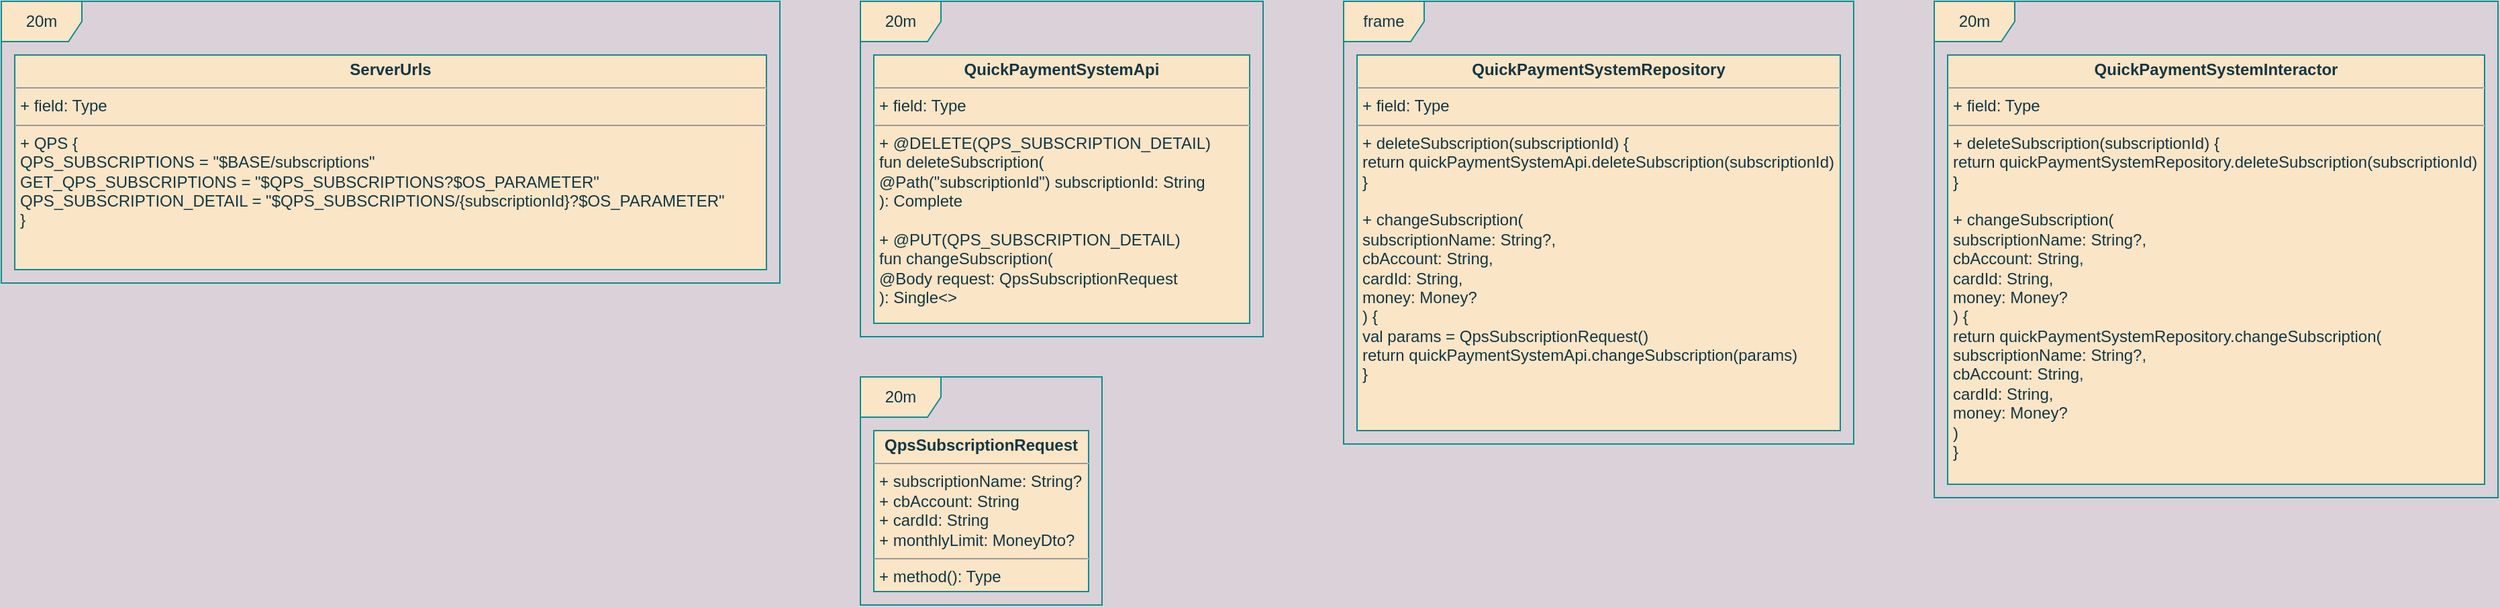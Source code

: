 <mxfile version="20.0.3" type="github">
  <diagram id="Kl0iC6LbM6pLVu8i3kYD" name="Page-1">
    <mxGraphModel dx="676" dy="429" grid="1" gridSize="10" guides="1" tooltips="1" connect="1" arrows="1" fold="1" page="1" pageScale="1" pageWidth="827" pageHeight="1169" background="#DAD2D8" math="0" shadow="0">
      <root>
        <mxCell id="0" />
        <mxCell id="1" parent="0" />
        <mxCell id="f4UaNG6wr5DCocDjTxQN-1" value="&lt;p style=&quot;margin:0px;margin-top:4px;text-align:center;&quot;&gt;&lt;b&gt;ServerUrls&lt;/b&gt;&lt;/p&gt;&lt;hr size=&quot;1&quot;&gt;&lt;p style=&quot;margin:0px;margin-left:4px;&quot;&gt;+ field: Type&lt;/p&gt;&lt;hr size=&quot;1&quot;&gt;&lt;p style=&quot;margin:0px;margin-left:4px;&quot;&gt;+ QPS {&lt;/p&gt;&lt;p style=&quot;margin:0px;margin-left:4px;&quot;&gt;QPS_SUBSCRIPTIONS = &quot;$BASE/subscriptions&quot;&lt;/p&gt;&lt;p style=&quot;margin:0px;margin-left:4px;&quot;&gt;GET_QPS_SUBSCRIPTIONS = &quot;$QPS_SUBSCRIPTIONS?$OS_PARAMETER&quot;&lt;/p&gt;&lt;p style=&quot;margin:0px;margin-left:4px;&quot;&gt;QPS_SUBSCRIPTION_DETAIL = &quot;$QPS_SUBSCRIPTIONS/{subscriptionId}?$OS_PARAMETER&quot;&lt;/p&gt;&lt;p style=&quot;margin:0px;margin-left:4px;&quot;&gt;}&lt;br&gt;&lt;/p&gt;" style="verticalAlign=top;align=left;overflow=fill;fontSize=12;fontFamily=Helvetica;html=1;rounded=0;sketch=0;fontColor=#143642;strokeColor=#0F8B8D;fillColor=#FAE5C7;" vertex="1" parent="1">
          <mxGeometry x="120" y="120" width="560" height="160" as="geometry" />
        </mxCell>
        <mxCell id="f4UaNG6wr5DCocDjTxQN-2" value="&lt;p style=&quot;margin:0px;margin-top:4px;text-align:center;&quot;&gt;&lt;b&gt;QuickPaymentSystemApi&lt;/b&gt;&lt;/p&gt;&lt;hr size=&quot;1&quot;&gt;&lt;p style=&quot;margin:0px;margin-left:4px;&quot;&gt;+ field: Type&lt;/p&gt;&lt;hr size=&quot;1&quot;&gt;&lt;p style=&quot;margin:0px;margin-left:4px;&quot;&gt;+ @DELETE(QPS_SUBSCRIPTION_DETAIL)&lt;/p&gt;&lt;p style=&quot;margin:0px;margin-left:4px;&quot;&gt;fun deleteSubscription(&lt;/p&gt;&lt;p style=&quot;margin:0px;margin-left:4px;&quot;&gt;@Path(&quot;subscriptionId&quot;) subscriptionId: String&lt;br&gt;&lt;/p&gt;&lt;p style=&quot;margin:0px;margin-left:4px;&quot;&gt;): Complete&lt;/p&gt;&lt;p style=&quot;margin:0px;margin-left:4px;&quot;&gt;&lt;br&gt;&lt;/p&gt;&lt;p style=&quot;margin:0px;margin-left:4px;&quot;&gt;+ @PUT(QPS_SUBSCRIPTION_DETAIL)&lt;/p&gt;&lt;p style=&quot;margin:0px;margin-left:4px;&quot;&gt;fun changeSubscription(&lt;br&gt;@Body request: QpsSubscriptionRequest&lt;br&gt;): Single&amp;lt;&amp;gt;&lt;br&gt;&lt;/p&gt;" style="verticalAlign=top;align=left;overflow=fill;fontSize=12;fontFamily=Helvetica;html=1;rounded=0;sketch=0;fontColor=#143642;strokeColor=#0F8B8D;fillColor=#FAE5C7;" vertex="1" parent="1">
          <mxGeometry x="760" y="120" width="280" height="200" as="geometry" />
        </mxCell>
        <mxCell id="f4UaNG6wr5DCocDjTxQN-3" value="&lt;p style=&quot;margin:0px;margin-top:4px;text-align:center;&quot;&gt;&lt;b&gt;QpsSubscriptionRequest&lt;/b&gt;&lt;/p&gt;&lt;hr size=&quot;1&quot;&gt;&lt;p style=&quot;margin:0px;margin-left:4px;&quot;&gt;+ subscriptionName: String?&lt;/p&gt;&lt;p style=&quot;margin:0px;margin-left:4px;&quot;&gt;+ cbAccount: String&lt;/p&gt;&lt;p style=&quot;margin:0px;margin-left:4px;&quot;&gt;+ cardId: String&lt;/p&gt;&lt;p style=&quot;margin:0px;margin-left:4px;&quot;&gt;+ monthlyLimit: MoneyDto?&lt;br&gt;&lt;/p&gt;&lt;hr size=&quot;1&quot;&gt;&lt;p style=&quot;margin:0px;margin-left:4px;&quot;&gt;+ method(): Type&lt;/p&gt;" style="verticalAlign=top;align=left;overflow=fill;fontSize=12;fontFamily=Helvetica;html=1;rounded=0;sketch=0;fontColor=#143642;strokeColor=#0F8B8D;fillColor=#FAE5C7;" vertex="1" parent="1">
          <mxGeometry x="760" y="400" width="160" height="120" as="geometry" />
        </mxCell>
        <mxCell id="f4UaNG6wr5DCocDjTxQN-4" value="&lt;p style=&quot;margin:0px;margin-top:4px;text-align:center;&quot;&gt;&lt;b&gt;QuickPaymentSystemRepository&lt;/b&gt;&lt;/p&gt;&lt;hr size=&quot;1&quot;&gt;&lt;p style=&quot;margin:0px;margin-left:4px;&quot;&gt;+ field: Type&lt;/p&gt;&lt;hr size=&quot;1&quot;&gt;&lt;p style=&quot;margin:0px;margin-left:4px;&quot;&gt;+ deleteSubscription(subscriptionId) {&lt;/p&gt;&lt;p style=&quot;margin:0px;margin-left:4px;&quot;&gt;return quickPaymentSystemApi.deleteSubscription(subscriptionId)&lt;br&gt;&lt;/p&gt;&lt;p style=&quot;margin:0px;margin-left:4px;&quot;&gt;}&lt;br&gt;&lt;/p&gt;&lt;p style=&quot;margin:0px;margin-left:4px;&quot;&gt;&lt;br&gt;&lt;/p&gt;&lt;p style=&quot;margin:0px;margin-left:4px;&quot;&gt;+ changeSubscription(&lt;/p&gt;&lt;p style=&quot;margin:0px;margin-left:4px;&quot;&gt;subscriptionName: String?,&lt;/p&gt;&lt;p style=&quot;margin:0px;margin-left:4px;&quot;&gt;cbAccount: String,&lt;/p&gt;&lt;p style=&quot;margin:0px;margin-left:4px;&quot;&gt;cardId: String,&lt;/p&gt;&lt;p style=&quot;margin:0px;margin-left:4px;&quot;&gt;money: Money?&lt;br&gt;&lt;/p&gt;&lt;p style=&quot;margin:0px;margin-left:4px;&quot;&gt;) {&lt;/p&gt;&lt;p style=&quot;margin:0px;margin-left:4px;&quot;&gt;val params = QpsSubscriptionRequest()&lt;/p&gt;&lt;p style=&quot;margin:0px;margin-left:4px;&quot;&gt;return quickPaymentSystemApi.changeSubscription(params)&lt;br&gt;&lt;/p&gt;&lt;p style=&quot;margin:0px;margin-left:4px;&quot;&gt;}&lt;br&gt;&lt;/p&gt;" style="verticalAlign=top;align=left;overflow=fill;fontSize=12;fontFamily=Helvetica;html=1;rounded=0;sketch=0;fontColor=#143642;strokeColor=#0F8B8D;fillColor=#FAE5C7;" vertex="1" parent="1">
          <mxGeometry x="1120" y="120" width="360" height="280" as="geometry" />
        </mxCell>
        <mxCell id="f4UaNG6wr5DCocDjTxQN-5" value="&lt;p style=&quot;margin:0px;margin-top:4px;text-align:center;&quot;&gt;&lt;b&gt;QuickPaymentSystemInteractor&lt;/b&gt;&lt;/p&gt;&lt;hr size=&quot;1&quot;&gt;&lt;p style=&quot;margin:0px;margin-left:4px;&quot;&gt;+ field: Type&lt;/p&gt;&lt;hr size=&quot;1&quot;&gt;&lt;p style=&quot;margin:0px;margin-left:4px;&quot;&gt;+ deleteSubscription(subscriptionId) {&lt;/p&gt;&lt;p style=&quot;margin:0px;margin-left:4px;&quot;&gt;return quickPaymentSystemRepository.deleteSubscription(subscriptionId)&lt;br&gt;&lt;/p&gt;&lt;p style=&quot;margin:0px;margin-left:4px;&quot;&gt;}&lt;br&gt;&lt;/p&gt;&lt;p style=&quot;margin:0px;margin-left:4px;&quot;&gt;&lt;br&gt;&lt;/p&gt;&lt;p style=&quot;margin:0px;margin-left:4px;&quot;&gt;+ changeSubscription(&lt;/p&gt;&lt;p style=&quot;margin:0px;margin-left:4px;&quot;&gt;subscriptionName: String?,&lt;/p&gt;&lt;p style=&quot;margin:0px;margin-left:4px;&quot;&gt;cbAccount: String,&lt;/p&gt;&lt;p style=&quot;margin:0px;margin-left:4px;&quot;&gt;cardId: String,&lt;/p&gt;&lt;p style=&quot;margin:0px;margin-left:4px;&quot;&gt;money: Money?&lt;br&gt;&lt;/p&gt;&lt;p style=&quot;margin:0px;margin-left:4px;&quot;&gt;) {&lt;/p&gt;&lt;p style=&quot;margin:0px;margin-left:4px;&quot;&gt;return quickPaymentSystemRepository.changeSubscription(&lt;/p&gt;&lt;p style=&quot;margin:0px;margin-left:4px;&quot;&gt;subscriptionName: String?,&lt;br&gt;cbAccount: String,&lt;br&gt;cardId: String,&lt;br&gt;money: Money?&lt;br&gt;&lt;/p&gt;&lt;p style=&quot;margin:0px;margin-left:4px;&quot;&gt;)&lt;br&gt;&lt;/p&gt;&lt;p style=&quot;margin:0px;margin-left:4px;&quot;&gt;}&lt;br&gt;&lt;/p&gt;" style="verticalAlign=top;align=left;overflow=fill;fontSize=12;fontFamily=Helvetica;html=1;rounded=0;sketch=0;fontColor=#143642;strokeColor=#0F8B8D;fillColor=#FAE5C7;" vertex="1" parent="1">
          <mxGeometry x="1560" y="120" width="400" height="320" as="geometry" />
        </mxCell>
        <mxCell id="f4UaNG6wr5DCocDjTxQN-6" value="20m" style="shape=umlFrame;whiteSpace=wrap;html=1;rounded=0;sketch=0;fontColor=#143642;strokeColor=#0F8B8D;fillColor=#FAE5C7;" vertex="1" parent="1">
          <mxGeometry x="110" y="80" width="580" height="210" as="geometry" />
        </mxCell>
        <mxCell id="f4UaNG6wr5DCocDjTxQN-7" value="20m" style="shape=umlFrame;whiteSpace=wrap;html=1;rounded=0;sketch=0;fontColor=#143642;strokeColor=#0F8B8D;fillColor=#FAE5C7;" vertex="1" parent="1">
          <mxGeometry x="750" y="80" width="300" height="250" as="geometry" />
        </mxCell>
        <mxCell id="f4UaNG6wr5DCocDjTxQN-8" value="20m" style="shape=umlFrame;whiteSpace=wrap;html=1;rounded=0;sketch=0;fontColor=#143642;strokeColor=#0F8B8D;fillColor=#FAE5C7;" vertex="1" parent="1">
          <mxGeometry x="750" y="360" width="180" height="170" as="geometry" />
        </mxCell>
        <mxCell id="f4UaNG6wr5DCocDjTxQN-9" value="frame" style="shape=umlFrame;whiteSpace=wrap;html=1;rounded=0;sketch=0;fontColor=#143642;strokeColor=#0F8B8D;fillColor=#FAE5C7;" vertex="1" parent="1">
          <mxGeometry x="1110" y="80" width="380" height="330" as="geometry" />
        </mxCell>
        <mxCell id="f4UaNG6wr5DCocDjTxQN-11" value="20m" style="shape=umlFrame;whiteSpace=wrap;html=1;rounded=0;sketch=0;fontColor=#143642;strokeColor=#0F8B8D;fillColor=#FAE5C7;" vertex="1" parent="1">
          <mxGeometry x="1550" y="80" width="420" height="370" as="geometry" />
        </mxCell>
      </root>
    </mxGraphModel>
  </diagram>
</mxfile>
